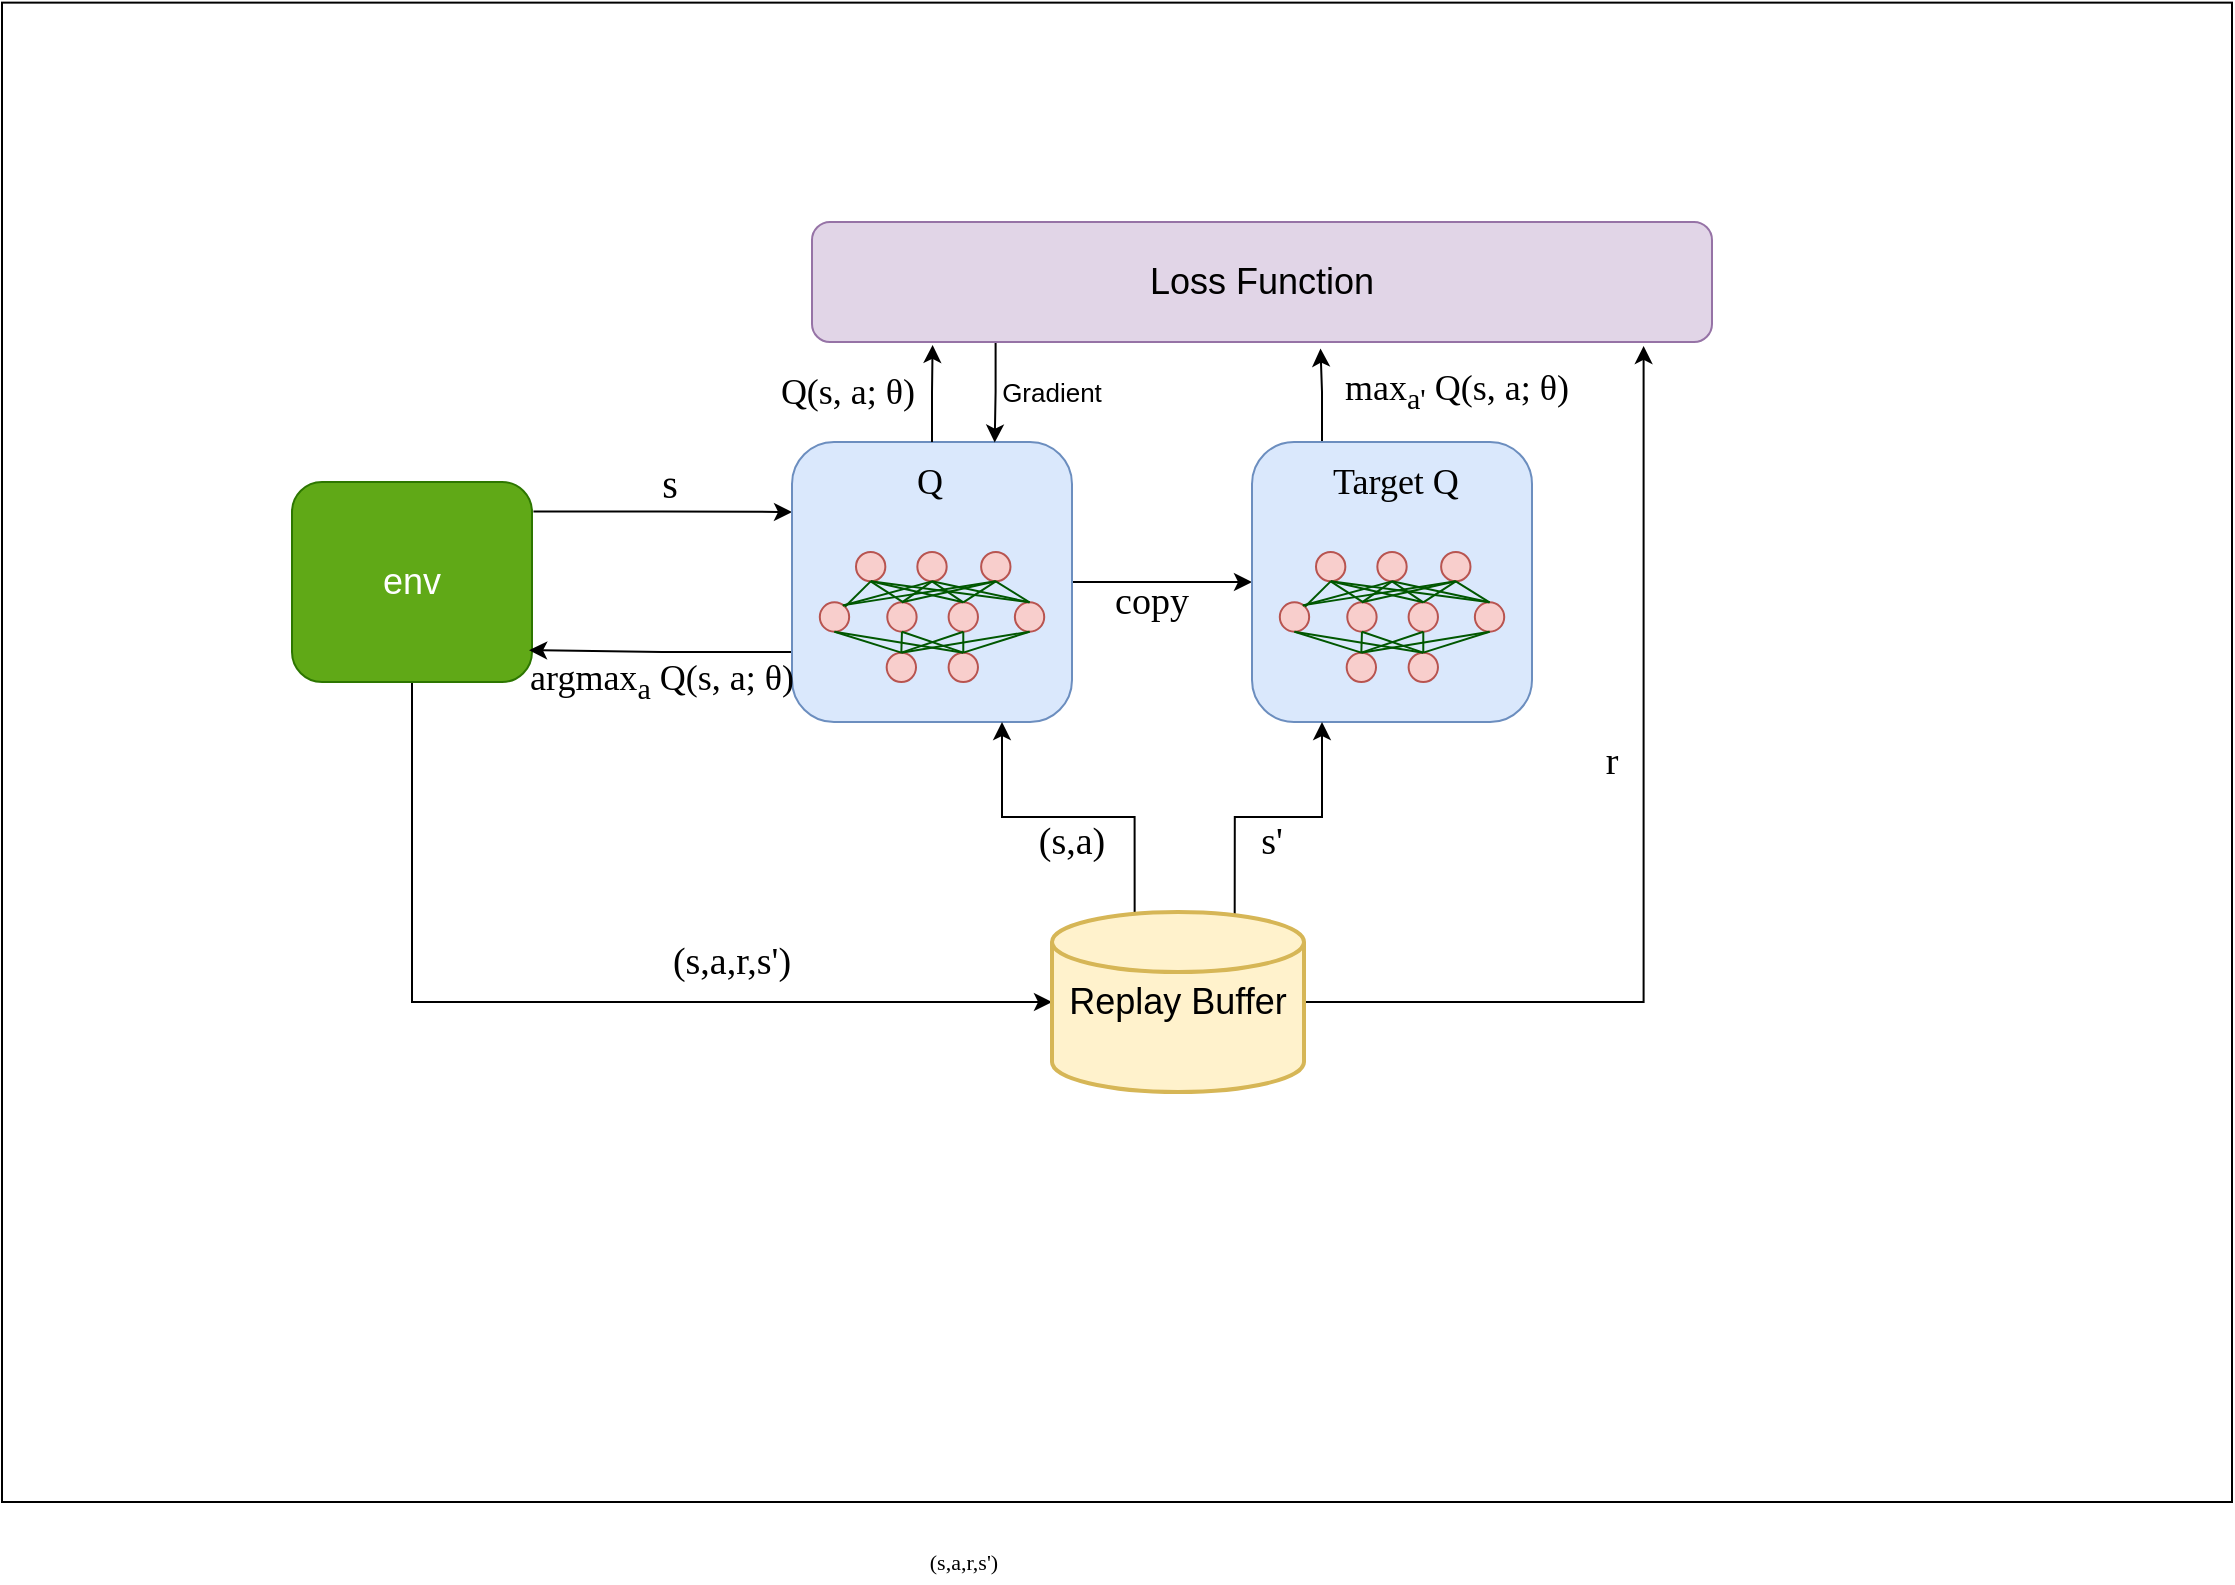 <mxfile version="21.6.6" type="github">
  <diagram name="第 1 页" id="k0ht7CsUPMUArAAHNs5Z">
    <mxGraphModel dx="2876" dy="1071" grid="1" gridSize="10" guides="1" tooltips="1" connect="1" arrows="1" fold="1" page="1" pageScale="1" pageWidth="827" pageHeight="1169" math="0" shadow="0">
      <root>
        <mxCell id="0" />
        <mxCell id="1" parent="0" />
        <mxCell id="zH1OFpGTS5VMXPJaPXMf-166" value="" style="rounded=0;whiteSpace=wrap;html=1;" vertex="1" parent="1">
          <mxGeometry x="-95" y="40.32" width="1115" height="749.68" as="geometry" />
        </mxCell>
        <mxCell id="zH1OFpGTS5VMXPJaPXMf-9" style="edgeStyle=orthogonalEdgeStyle;rounded=0;orthogonalLoop=1;jettySize=auto;html=1;exitX=1.006;exitY=0.147;exitDx=0;exitDy=0;entryX=0;entryY=0.25;entryDx=0;entryDy=0;exitPerimeter=0;" edge="1" parent="1" source="zH1OFpGTS5VMXPJaPXMf-1" target="zH1OFpGTS5VMXPJaPXMf-3">
          <mxGeometry relative="1" as="geometry" />
        </mxCell>
        <mxCell id="zH1OFpGTS5VMXPJaPXMf-24" style="edgeStyle=orthogonalEdgeStyle;rounded=0;orthogonalLoop=1;jettySize=auto;html=1;exitX=0.5;exitY=1;exitDx=0;exitDy=0;entryX=0;entryY=0.5;entryDx=0;entryDy=0;entryPerimeter=0;" edge="1" parent="1" source="zH1OFpGTS5VMXPJaPXMf-1" target="zH1OFpGTS5VMXPJaPXMf-15">
          <mxGeometry relative="1" as="geometry" />
        </mxCell>
        <mxCell id="zH1OFpGTS5VMXPJaPXMf-1" value="&lt;font style=&quot;font-size: 18px;&quot;&gt;env&lt;/font&gt;" style="rounded=1;whiteSpace=wrap;html=1;fillColor=#60a917;fontColor=#ffffff;strokeColor=#2D7600;" vertex="1" parent="1">
          <mxGeometry x="50" y="280" width="120" height="100" as="geometry" />
        </mxCell>
        <mxCell id="zH1OFpGTS5VMXPJaPXMf-7" style="edgeStyle=orthogonalEdgeStyle;rounded=0;orthogonalLoop=1;jettySize=auto;html=1;exitX=1;exitY=0.5;exitDx=0;exitDy=0;entryX=0;entryY=0.5;entryDx=0;entryDy=0;" edge="1" parent="1" source="zH1OFpGTS5VMXPJaPXMf-3" target="zH1OFpGTS5VMXPJaPXMf-4">
          <mxGeometry relative="1" as="geometry" />
        </mxCell>
        <mxCell id="zH1OFpGTS5VMXPJaPXMf-10" style="edgeStyle=orthogonalEdgeStyle;rounded=0;orthogonalLoop=1;jettySize=auto;html=1;exitX=0;exitY=0.75;exitDx=0;exitDy=0;entryX=0.988;entryY=0.841;entryDx=0;entryDy=0;entryPerimeter=0;" edge="1" parent="1" source="zH1OFpGTS5VMXPJaPXMf-3" target="zH1OFpGTS5VMXPJaPXMf-1">
          <mxGeometry relative="1" as="geometry" />
        </mxCell>
        <mxCell id="zH1OFpGTS5VMXPJaPXMf-3" value="" style="rounded=1;whiteSpace=wrap;html=1;fillColor=#dae8fc;strokeColor=#6c8ebf;" vertex="1" parent="1">
          <mxGeometry x="300" y="260" width="140" height="140" as="geometry" />
        </mxCell>
        <mxCell id="zH1OFpGTS5VMXPJaPXMf-163" style="edgeStyle=orthogonalEdgeStyle;rounded=0;orthogonalLoop=1;jettySize=auto;html=1;exitX=0.25;exitY=0;exitDx=0;exitDy=0;entryX=0.565;entryY=1.055;entryDx=0;entryDy=0;entryPerimeter=0;" edge="1" parent="1" source="zH1OFpGTS5VMXPJaPXMf-4" target="zH1OFpGTS5VMXPJaPXMf-5">
          <mxGeometry relative="1" as="geometry" />
        </mxCell>
        <mxCell id="zH1OFpGTS5VMXPJaPXMf-4" value="" style="rounded=1;whiteSpace=wrap;html=1;fillColor=#dae8fc;strokeColor=#6c8ebf;" vertex="1" parent="1">
          <mxGeometry x="530" y="260" width="140" height="140" as="geometry" />
        </mxCell>
        <mxCell id="zH1OFpGTS5VMXPJaPXMf-160" style="edgeStyle=orthogonalEdgeStyle;rounded=0;orthogonalLoop=1;jettySize=auto;html=1;exitX=0.204;exitY=1.009;exitDx=0;exitDy=0;entryX=0.724;entryY=0.002;entryDx=0;entryDy=0;entryPerimeter=0;exitPerimeter=0;" edge="1" parent="1" source="zH1OFpGTS5VMXPJaPXMf-5" target="zH1OFpGTS5VMXPJaPXMf-3">
          <mxGeometry relative="1" as="geometry">
            <mxPoint x="410.59" y="210" as="sourcePoint" />
            <mxPoint x="411.43" y="261.96" as="targetPoint" />
          </mxGeometry>
        </mxCell>
        <mxCell id="zH1OFpGTS5VMXPJaPXMf-5" value="&lt;font style=&quot;font-size: 18px;&quot;&gt;Loss Function&lt;/font&gt;" style="rounded=1;whiteSpace=wrap;html=1;fillColor=#e1d5e7;strokeColor=#9673a6;" vertex="1" parent="1">
          <mxGeometry x="310" y="150" width="450" height="60" as="geometry" />
        </mxCell>
        <mxCell id="zH1OFpGTS5VMXPJaPXMf-11" value="&lt;font style=&quot;font-size: 18px;&quot; face=&quot;Times New Roman&quot;&gt;&lt;font style=&quot;font-size: 18px;&quot;&gt;argmax&lt;sub&gt;a&lt;/sub&gt;&amp;nbsp;&lt;/font&gt;Q(s, a; θ)&lt;/font&gt;" style="text;html=1;strokeColor=none;fillColor=none;align=center;verticalAlign=middle;whiteSpace=wrap;rounded=0;" vertex="1" parent="1">
          <mxGeometry x="160" y="365.32" width="150" height="30" as="geometry" />
        </mxCell>
        <mxCell id="zH1OFpGTS5VMXPJaPXMf-12" value="&lt;font style=&quot;font-size: 20px;&quot; face=&quot;Times New Roman&quot;&gt;s&lt;/font&gt;" style="text;html=1;strokeColor=none;fillColor=none;align=center;verticalAlign=middle;whiteSpace=wrap;rounded=0;" vertex="1" parent="1">
          <mxGeometry x="198.9" y="270" width="80" height="20" as="geometry" />
        </mxCell>
        <mxCell id="zH1OFpGTS5VMXPJaPXMf-14" value="&lt;font style=&quot;font-size: 19px;&quot; face=&quot;Times New Roman&quot;&gt;copy&lt;/font&gt;" style="text;html=1;strokeColor=none;fillColor=none;align=center;verticalAlign=middle;whiteSpace=wrap;rounded=0;" vertex="1" parent="1">
          <mxGeometry x="440" y="329.68" width="80" height="20" as="geometry" />
        </mxCell>
        <mxCell id="zH1OFpGTS5VMXPJaPXMf-16" style="edgeStyle=orthogonalEdgeStyle;rounded=0;orthogonalLoop=1;jettySize=auto;html=1;exitX=0.725;exitY=0.011;exitDx=0;exitDy=0;exitPerimeter=0;entryX=0.25;entryY=1;entryDx=0;entryDy=0;" edge="1" parent="1" source="zH1OFpGTS5VMXPJaPXMf-15" target="zH1OFpGTS5VMXPJaPXMf-4">
          <mxGeometry relative="1" as="geometry" />
        </mxCell>
        <mxCell id="zH1OFpGTS5VMXPJaPXMf-17" style="edgeStyle=orthogonalEdgeStyle;rounded=0;orthogonalLoop=1;jettySize=auto;html=1;entryX=0.75;entryY=1;entryDx=0;entryDy=0;exitX=0.328;exitY=0.004;exitDx=0;exitDy=0;exitPerimeter=0;" edge="1" parent="1" source="zH1OFpGTS5VMXPJaPXMf-15" target="zH1OFpGTS5VMXPJaPXMf-3">
          <mxGeometry relative="1" as="geometry" />
        </mxCell>
        <mxCell id="zH1OFpGTS5VMXPJaPXMf-26" style="edgeStyle=orthogonalEdgeStyle;rounded=0;orthogonalLoop=1;jettySize=auto;html=1;exitX=1;exitY=0.5;exitDx=0;exitDy=0;exitPerimeter=0;entryX=0.924;entryY=1.033;entryDx=0;entryDy=0;entryPerimeter=0;" edge="1" parent="1" source="zH1OFpGTS5VMXPJaPXMf-15" target="zH1OFpGTS5VMXPJaPXMf-5">
          <mxGeometry relative="1" as="geometry" />
        </mxCell>
        <mxCell id="zH1OFpGTS5VMXPJaPXMf-15" value="&lt;font style=&quot;font-size: 18px;&quot;&gt;Replay Buffer&lt;/font&gt;" style="strokeWidth=2;html=1;shape=mxgraph.flowchart.database;whiteSpace=wrap;fillColor=#fff2cc;strokeColor=#d6b656;" vertex="1" parent="1">
          <mxGeometry x="430" y="495" width="126" height="90" as="geometry" />
        </mxCell>
        <mxCell id="zH1OFpGTS5VMXPJaPXMf-18" value="&lt;font style=&quot;font-size: 19px;&quot; face=&quot;Times New Roman&quot;&gt;s&#39;&lt;/font&gt;" style="text;html=1;strokeColor=none;fillColor=none;align=center;verticalAlign=middle;whiteSpace=wrap;rounded=0;" vertex="1" parent="1">
          <mxGeometry x="500" y="450" width="80" height="20" as="geometry" />
        </mxCell>
        <mxCell id="zH1OFpGTS5VMXPJaPXMf-19" value="&lt;font style=&quot;font-size: 19px;&quot; face=&quot;Times New Roman&quot;&gt;(s,a)&lt;/font&gt;" style="text;html=1;strokeColor=none;fillColor=none;align=center;verticalAlign=middle;whiteSpace=wrap;rounded=0;" vertex="1" parent="1">
          <mxGeometry x="400" y="450" width="80" height="20" as="geometry" />
        </mxCell>
        <mxCell id="zH1OFpGTS5VMXPJaPXMf-25" value="&lt;font style=&quot;font-size: 19px;&quot; face=&quot;Times New Roman&quot;&gt;(s,a,r,s&#39;)&lt;/font&gt;" style="text;html=1;strokeColor=none;fillColor=none;align=center;verticalAlign=middle;whiteSpace=wrap;rounded=0;" vertex="1" parent="1">
          <mxGeometry x="230" y="510" width="80" height="20" as="geometry" />
        </mxCell>
        <mxCell id="zH1OFpGTS5VMXPJaPXMf-27" value="&lt;font style=&quot;font-size: 19px;&quot; face=&quot;Times New Roman&quot;&gt;r&lt;/font&gt;" style="text;html=1;strokeColor=none;fillColor=none;align=center;verticalAlign=middle;whiteSpace=wrap;rounded=0;" vertex="1" parent="1">
          <mxGeometry x="670" y="410" width="80" height="20" as="geometry" />
        </mxCell>
        <mxCell id="zH1OFpGTS5VMXPJaPXMf-99" value="" style="ellipse;whiteSpace=wrap;html=1;aspect=fixed;fillColor=#f8cecc;strokeColor=#b85450;fixDash=1;container=0;" vertex="1" parent="1">
          <mxGeometry x="331.995" y="315" width="14.677" height="14.677" as="geometry" />
        </mxCell>
        <mxCell id="zH1OFpGTS5VMXPJaPXMf-100" value="" style="ellipse;whiteSpace=wrap;html=1;aspect=fixed;fillColor=#f8cecc;strokeColor=#b85450;fixDash=1;container=0;" vertex="1" parent="1">
          <mxGeometry x="362.665" y="315" width="14.677" height="14.677" as="geometry" />
        </mxCell>
        <mxCell id="zH1OFpGTS5VMXPJaPXMf-101" value="" style="ellipse;whiteSpace=wrap;html=1;aspect=fixed;fillColor=#f8cecc;strokeColor=#b85450;fixDash=1;container=0;" vertex="1" parent="1">
          <mxGeometry x="394.562" y="315" width="14.677" height="14.677" as="geometry" />
        </mxCell>
        <mxCell id="zH1OFpGTS5VMXPJaPXMf-102" value="" style="ellipse;whiteSpace=wrap;html=1;aspect=fixed;fillColor=#f8cecc;strokeColor=#b85450;fixDash=1;container=0;" vertex="1" parent="1">
          <mxGeometry x="313.9" y="340.161" width="14.677" height="14.677" as="geometry" />
        </mxCell>
        <mxCell id="zH1OFpGTS5VMXPJaPXMf-103" value="" style="ellipse;whiteSpace=wrap;html=1;aspect=fixed;fillColor=#f8cecc;strokeColor=#b85450;fixDash=1;container=0;" vertex="1" parent="1">
          <mxGeometry x="347.637" y="340.161" width="14.677" height="14.677" as="geometry" />
        </mxCell>
        <mxCell id="zH1OFpGTS5VMXPJaPXMf-104" value="" style="ellipse;whiteSpace=wrap;html=1;aspect=fixed;fillColor=#f8cecc;strokeColor=#b85450;fixDash=1;container=0;" vertex="1" parent="1">
          <mxGeometry x="378.307" y="340.161" width="14.677" height="14.677" as="geometry" />
        </mxCell>
        <mxCell id="zH1OFpGTS5VMXPJaPXMf-105" value="" style="ellipse;whiteSpace=wrap;html=1;aspect=fixed;fillColor=#f8cecc;strokeColor=#b85450;fixDash=1;container=0;" vertex="1" parent="1">
          <mxGeometry x="411.431" y="340.161" width="14.677" height="14.677" as="geometry" />
        </mxCell>
        <mxCell id="zH1OFpGTS5VMXPJaPXMf-106" value="" style="ellipse;whiteSpace=wrap;html=1;aspect=fixed;fillColor=#f8cecc;strokeColor=#b85450;fixDash=1;container=0;" vertex="1" parent="1">
          <mxGeometry x="347.33" y="365.323" width="14.677" height="14.677" as="geometry" />
        </mxCell>
        <mxCell id="zH1OFpGTS5VMXPJaPXMf-107" value="" style="ellipse;whiteSpace=wrap;html=1;aspect=fixed;fillColor=#f8cecc;strokeColor=#b85450;fixDash=1;container=0;" vertex="1" parent="1">
          <mxGeometry x="378.307" y="365.323" width="14.677" height="14.677" as="geometry" />
        </mxCell>
        <mxCell id="zH1OFpGTS5VMXPJaPXMf-108" style="rounded=1;orthogonalLoop=1;jettySize=auto;html=1;exitX=0.5;exitY=1;exitDx=0;exitDy=0;strokeColor=#005700;endArrow=none;endFill=0;fillColor=#008a00;fixDash=1;entryX=0.5;entryY=0;entryDx=0;entryDy=0;" edge="1" parent="1" source="zH1OFpGTS5VMXPJaPXMf-100" target="zH1OFpGTS5VMXPJaPXMf-103">
          <mxGeometry relative="1" as="geometry">
            <mxPoint x="371.56" y="328.419" as="sourcePoint" />
            <mxPoint x="359.598" y="340.161" as="targetPoint" />
          </mxGeometry>
        </mxCell>
        <mxCell id="zH1OFpGTS5VMXPJaPXMf-109" style="rounded=1;orthogonalLoop=1;jettySize=auto;html=1;exitX=0.5;exitY=1;exitDx=0;exitDy=0;strokeColor=#005700;endArrow=none;endFill=0;fillColor=#008a00;fixDash=1;entryX=0.5;entryY=0;entryDx=0;entryDy=0;" edge="1" parent="1" source="zH1OFpGTS5VMXPJaPXMf-101" target="zH1OFpGTS5VMXPJaPXMf-104">
          <mxGeometry relative="1" as="geometry">
            <mxPoint x="402.537" y="328.419" as="sourcePoint" />
            <mxPoint x="390.575" y="340.161" as="targetPoint" />
          </mxGeometry>
        </mxCell>
        <mxCell id="zH1OFpGTS5VMXPJaPXMf-110" style="rounded=1;orthogonalLoop=1;jettySize=auto;html=1;exitX=0.5;exitY=1;exitDx=0;exitDy=0;strokeColor=#005700;endArrow=none;endFill=0;fillColor=#008a00;entryX=0.548;entryY=0.002;entryDx=0;entryDy=0;entryPerimeter=0;fixDash=1;" edge="1" parent="1" source="zH1OFpGTS5VMXPJaPXMf-99" target="zH1OFpGTS5VMXPJaPXMf-103">
          <mxGeometry relative="1" as="geometry">
            <mxPoint x="345.797" y="331.774" as="sourcePoint" />
            <mxPoint x="333.836" y="343.516" as="targetPoint" />
          </mxGeometry>
        </mxCell>
        <mxCell id="zH1OFpGTS5VMXPJaPXMf-111" style="rounded=1;orthogonalLoop=1;jettySize=auto;html=1;strokeColor=#005700;endArrow=none;endFill=0;fillColor=#008a00;entryX=0.5;entryY=0;entryDx=0;entryDy=0;fixDash=1;exitX=0.5;exitY=1;exitDx=0;exitDy=0;" edge="1" parent="1" source="zH1OFpGTS5VMXPJaPXMf-100" target="zH1OFpGTS5VMXPJaPXMf-104">
          <mxGeometry relative="1" as="geometry">
            <mxPoint x="372.9" y="330" as="sourcePoint" />
            <mxPoint x="390.269" y="340.161" as="targetPoint" />
          </mxGeometry>
        </mxCell>
        <mxCell id="zH1OFpGTS5VMXPJaPXMf-112" style="rounded=1;orthogonalLoop=1;jettySize=auto;html=1;strokeColor=#005700;endArrow=none;endFill=0;fillColor=#008a00;entryX=0.5;entryY=0;entryDx=0;entryDy=0;fixDash=1;exitX=0.5;exitY=1;exitDx=0;exitDy=0;" edge="1" parent="1" source="zH1OFpGTS5VMXPJaPXMf-101" target="zH1OFpGTS5VMXPJaPXMf-105">
          <mxGeometry relative="1" as="geometry">
            <mxPoint x="405.604" y="329.677" as="sourcePoint" />
            <mxPoint x="420.939" y="340.161" as="targetPoint" />
          </mxGeometry>
        </mxCell>
        <mxCell id="zH1OFpGTS5VMXPJaPXMf-113" style="rounded=1;orthogonalLoop=1;jettySize=auto;html=1;exitX=0.5;exitY=1;exitDx=0;exitDy=0;strokeColor=#005700;endArrow=none;endFill=0;fillColor=#008a00;entryX=0.5;entryY=0;entryDx=0;entryDy=0;fixDash=1;" edge="1" parent="1" source="zH1OFpGTS5VMXPJaPXMf-99" target="zH1OFpGTS5VMXPJaPXMf-104">
          <mxGeometry relative="1" as="geometry">
            <mxPoint x="343.037" y="329.677" as="sourcePoint" />
            <mxPoint x="359.598" y="340.161" as="targetPoint" />
          </mxGeometry>
        </mxCell>
        <mxCell id="zH1OFpGTS5VMXPJaPXMf-114" style="rounded=1;orthogonalLoop=1;jettySize=auto;html=1;strokeColor=#005700;endArrow=none;endFill=0;fillColor=#008a00;entryX=0.5;entryY=0;entryDx=0;entryDy=0;exitX=0.5;exitY=1;exitDx=0;exitDy=0;fixDash=1;" edge="1" parent="1" source="zH1OFpGTS5VMXPJaPXMf-99" target="zH1OFpGTS5VMXPJaPXMf-105">
          <mxGeometry relative="1" as="geometry">
            <mxPoint x="344.263" y="329.677" as="sourcePoint" />
            <mxPoint x="365.426" y="344.355" as="targetPoint" />
          </mxGeometry>
        </mxCell>
        <mxCell id="zH1OFpGTS5VMXPJaPXMf-115" style="rounded=1;orthogonalLoop=1;jettySize=auto;html=1;strokeColor=#005700;endArrow=none;endFill=0;fillColor=#008a00;entryX=0.788;entryY=0.107;entryDx=0;entryDy=0;entryPerimeter=0;exitX=0.5;exitY=1;exitDx=0;exitDy=0;fixDash=1;" edge="1" parent="1" source="zH1OFpGTS5VMXPJaPXMf-100" target="zH1OFpGTS5VMXPJaPXMf-102">
          <mxGeometry relative="1" as="geometry">
            <mxPoint x="374.934" y="329.677" as="sourcePoint" />
            <mxPoint x="362.665" y="342.258" as="targetPoint" />
          </mxGeometry>
        </mxCell>
        <mxCell id="zH1OFpGTS5VMXPJaPXMf-116" style="rounded=1;orthogonalLoop=1;jettySize=auto;html=1;exitX=0.5;exitY=1;exitDx=0;exitDy=0;strokeColor=#005700;endArrow=none;endFill=0;fillColor=#008a00;fixDash=1;" edge="1" parent="1" source="zH1OFpGTS5VMXPJaPXMf-99" target="zH1OFpGTS5VMXPJaPXMf-102">
          <mxGeometry relative="1" as="geometry" />
        </mxCell>
        <mxCell id="zH1OFpGTS5VMXPJaPXMf-117" style="rounded=1;orthogonalLoop=1;jettySize=auto;html=1;exitX=0.5;exitY=1;exitDx=0;exitDy=0;strokeColor=#005700;endArrow=none;endFill=0;fillColor=#008a00;entryX=0.78;entryY=0.104;entryDx=0;entryDy=0;entryPerimeter=0;fixDash=1;" edge="1" parent="1" source="zH1OFpGTS5VMXPJaPXMf-101" target="zH1OFpGTS5VMXPJaPXMf-102">
          <mxGeometry relative="1" as="geometry">
            <mxPoint x="379.534" y="333.871" as="sourcePoint" />
            <mxPoint x="365.732" y="344.355" as="targetPoint" />
          </mxGeometry>
        </mxCell>
        <mxCell id="zH1OFpGTS5VMXPJaPXMf-118" style="rounded=1;orthogonalLoop=1;jettySize=auto;html=1;strokeColor=#005700;endArrow=none;endFill=0;fillColor=#008a00;fixDash=1;entryX=0.5;entryY=0;entryDx=0;entryDy=0;exitX=0.5;exitY=1;exitDx=0;exitDy=0;" edge="1" parent="1" source="zH1OFpGTS5VMXPJaPXMf-101" target="zH1OFpGTS5VMXPJaPXMf-103">
          <mxGeometry relative="1" as="geometry">
            <mxPoint x="405.604" y="329.677" as="sourcePoint" />
            <mxPoint x="359.598" y="340.161" as="targetPoint" />
          </mxGeometry>
        </mxCell>
        <mxCell id="zH1OFpGTS5VMXPJaPXMf-119" style="rounded=1;orthogonalLoop=1;jettySize=auto;html=1;strokeColor=#005700;endArrow=none;endFill=0;fillColor=#008a00;entryX=0.5;entryY=0;entryDx=0;entryDy=0;exitX=0.5;exitY=1;exitDx=0;exitDy=0;fixDash=1;" edge="1" parent="1" source="zH1OFpGTS5VMXPJaPXMf-100" target="zH1OFpGTS5VMXPJaPXMf-105">
          <mxGeometry relative="1" as="geometry">
            <mxPoint x="371.866" y="329.677" as="sourcePoint" />
            <mxPoint x="402.537" y="342.258" as="targetPoint" />
          </mxGeometry>
        </mxCell>
        <mxCell id="zH1OFpGTS5VMXPJaPXMf-120" style="rounded=1;orthogonalLoop=1;jettySize=auto;html=1;strokeColor=#005700;endArrow=none;endFill=0;fillColor=#008a00;entryX=0.5;entryY=0;entryDx=0;entryDy=0;fixDash=1;exitX=0.5;exitY=1;exitDx=0;exitDy=0;" edge="1" parent="1" source="zH1OFpGTS5VMXPJaPXMf-102" target="zH1OFpGTS5VMXPJaPXMf-106">
          <mxGeometry relative="1" as="geometry">
            <mxPoint x="325.861" y="354.839" as="sourcePoint" />
            <mxPoint x="341.196" y="365.323" as="targetPoint" />
          </mxGeometry>
        </mxCell>
        <mxCell id="zH1OFpGTS5VMXPJaPXMf-121" style="rounded=1;orthogonalLoop=1;jettySize=auto;html=1;strokeColor=#005700;endArrow=none;endFill=0;fillColor=#008a00;entryX=0.5;entryY=0;entryDx=0;entryDy=0;exitX=0.5;exitY=1;exitDx=0;exitDy=0;fixDash=1;" edge="1" parent="1" source="zH1OFpGTS5VMXPJaPXMf-103" target="zH1OFpGTS5VMXPJaPXMf-106">
          <mxGeometry relative="1" as="geometry">
            <mxPoint x="328.928" y="356.935" as="sourcePoint" />
            <mxPoint x="361.132" y="367.419" as="targetPoint" />
          </mxGeometry>
        </mxCell>
        <mxCell id="zH1OFpGTS5VMXPJaPXMf-122" style="rounded=1;orthogonalLoop=1;jettySize=auto;html=1;strokeColor=#005700;endArrow=none;endFill=0;fillColor=#008a00;entryX=0.5;entryY=0;entryDx=0;entryDy=0;exitX=0.5;exitY=1;exitDx=0;exitDy=0;fixDash=1;" edge="1" parent="1" source="zH1OFpGTS5VMXPJaPXMf-104" target="zH1OFpGTS5VMXPJaPXMf-106">
          <mxGeometry relative="1" as="geometry">
            <mxPoint x="361.439" y="356.935" as="sourcePoint" />
            <mxPoint x="361.132" y="367.419" as="targetPoint" />
          </mxGeometry>
        </mxCell>
        <mxCell id="zH1OFpGTS5VMXPJaPXMf-123" style="rounded=1;orthogonalLoop=1;jettySize=auto;html=1;strokeColor=#005700;endArrow=none;endFill=0;fillColor=#008a00;entryX=0.5;entryY=0;entryDx=0;entryDy=0;exitX=0.5;exitY=1;exitDx=0;exitDy=0;fixDash=1;" edge="1" parent="1" source="zH1OFpGTS5VMXPJaPXMf-105" target="zH1OFpGTS5VMXPJaPXMf-106">
          <mxGeometry relative="1" as="geometry">
            <mxPoint x="364.506" y="359.032" as="sourcePoint" />
            <mxPoint x="364.199" y="369.516" as="targetPoint" />
          </mxGeometry>
        </mxCell>
        <mxCell id="zH1OFpGTS5VMXPJaPXMf-124" style="rounded=1;orthogonalLoop=1;jettySize=auto;html=1;strokeColor=#005700;endArrow=none;endFill=0;fillColor=#008a00;entryX=0.5;entryY=0;entryDx=0;entryDy=0;fixDash=1;exitX=0.5;exitY=1;exitDx=0;exitDy=0;" edge="1" parent="1" source="zH1OFpGTS5VMXPJaPXMf-102" target="zH1OFpGTS5VMXPJaPXMf-107">
          <mxGeometry relative="1" as="geometry">
            <mxPoint x="325.861" y="354.839" as="sourcePoint" />
            <mxPoint x="367.266" y="371.613" as="targetPoint" />
          </mxGeometry>
        </mxCell>
        <mxCell id="zH1OFpGTS5VMXPJaPXMf-125" style="rounded=1;orthogonalLoop=1;jettySize=auto;html=1;strokeColor=#005700;endArrow=none;endFill=0;fillColor=#008a00;entryX=0.5;entryY=0;entryDx=0;entryDy=0;exitX=0.5;exitY=1;exitDx=0;exitDy=0;fixDash=1;" edge="1" parent="1" source="zH1OFpGTS5VMXPJaPXMf-103" target="zH1OFpGTS5VMXPJaPXMf-107">
          <mxGeometry relative="1" as="geometry">
            <mxPoint x="370.64" y="363.226" as="sourcePoint" />
            <mxPoint x="370.333" y="373.71" as="targetPoint" />
          </mxGeometry>
        </mxCell>
        <mxCell id="zH1OFpGTS5VMXPJaPXMf-126" style="rounded=1;orthogonalLoop=1;jettySize=auto;html=1;strokeColor=#005700;endArrow=none;endFill=0;fillColor=#008a00;entryX=0.5;entryY=0;entryDx=0;entryDy=0;exitX=0.5;exitY=1;exitDx=0;exitDy=0;fixDash=1;" edge="1" parent="1" source="zH1OFpGTS5VMXPJaPXMf-104" target="zH1OFpGTS5VMXPJaPXMf-107">
          <mxGeometry relative="1" as="geometry">
            <mxPoint x="373.707" y="365.323" as="sourcePoint" />
            <mxPoint x="373.4" y="375.806" as="targetPoint" />
          </mxGeometry>
        </mxCell>
        <mxCell id="zH1OFpGTS5VMXPJaPXMf-127" style="rounded=1;orthogonalLoop=1;jettySize=auto;html=1;strokeColor=#005700;endArrow=none;endFill=0;fillColor=#008a00;entryX=0.5;entryY=0;entryDx=0;entryDy=0;fixDash=1;exitX=0.5;exitY=1;exitDx=0;exitDy=0;" edge="1" parent="1" source="zH1OFpGTS5VMXPJaPXMf-105" target="zH1OFpGTS5VMXPJaPXMf-107">
          <mxGeometry relative="1" as="geometry">
            <mxPoint x="422.9" y="355" as="sourcePoint" />
            <mxPoint x="376.467" y="377.903" as="targetPoint" />
          </mxGeometry>
        </mxCell>
        <mxCell id="zH1OFpGTS5VMXPJaPXMf-128" value="" style="ellipse;whiteSpace=wrap;html=1;aspect=fixed;fillColor=#f8cecc;strokeColor=#b85450;fixDash=1;container=0;" vertex="1" parent="1">
          <mxGeometry x="561.995" y="315" width="14.677" height="14.677" as="geometry" />
        </mxCell>
        <mxCell id="zH1OFpGTS5VMXPJaPXMf-129" value="" style="ellipse;whiteSpace=wrap;html=1;aspect=fixed;fillColor=#f8cecc;strokeColor=#b85450;fixDash=1;container=0;" vertex="1" parent="1">
          <mxGeometry x="592.665" y="315" width="14.677" height="14.677" as="geometry" />
        </mxCell>
        <mxCell id="zH1OFpGTS5VMXPJaPXMf-130" value="" style="ellipse;whiteSpace=wrap;html=1;aspect=fixed;fillColor=#f8cecc;strokeColor=#b85450;fixDash=1;container=0;" vertex="1" parent="1">
          <mxGeometry x="624.562" y="315" width="14.677" height="14.677" as="geometry" />
        </mxCell>
        <mxCell id="zH1OFpGTS5VMXPJaPXMf-131" value="" style="ellipse;whiteSpace=wrap;html=1;aspect=fixed;fillColor=#f8cecc;strokeColor=#b85450;fixDash=1;container=0;" vertex="1" parent="1">
          <mxGeometry x="543.9" y="340.161" width="14.677" height="14.677" as="geometry" />
        </mxCell>
        <mxCell id="zH1OFpGTS5VMXPJaPXMf-132" value="" style="ellipse;whiteSpace=wrap;html=1;aspect=fixed;fillColor=#f8cecc;strokeColor=#b85450;fixDash=1;container=0;" vertex="1" parent="1">
          <mxGeometry x="577.637" y="340.161" width="14.677" height="14.677" as="geometry" />
        </mxCell>
        <mxCell id="zH1OFpGTS5VMXPJaPXMf-133" value="" style="ellipse;whiteSpace=wrap;html=1;aspect=fixed;fillColor=#f8cecc;strokeColor=#b85450;fixDash=1;container=0;" vertex="1" parent="1">
          <mxGeometry x="608.307" y="340.161" width="14.677" height="14.677" as="geometry" />
        </mxCell>
        <mxCell id="zH1OFpGTS5VMXPJaPXMf-134" value="" style="ellipse;whiteSpace=wrap;html=1;aspect=fixed;fillColor=#f8cecc;strokeColor=#b85450;fixDash=1;container=0;" vertex="1" parent="1">
          <mxGeometry x="641.431" y="340.161" width="14.677" height="14.677" as="geometry" />
        </mxCell>
        <mxCell id="zH1OFpGTS5VMXPJaPXMf-135" value="" style="ellipse;whiteSpace=wrap;html=1;aspect=fixed;fillColor=#f8cecc;strokeColor=#b85450;fixDash=1;container=0;" vertex="1" parent="1">
          <mxGeometry x="577.33" y="365.323" width="14.677" height="14.677" as="geometry" />
        </mxCell>
        <mxCell id="zH1OFpGTS5VMXPJaPXMf-136" value="" style="ellipse;whiteSpace=wrap;html=1;aspect=fixed;fillColor=#f8cecc;strokeColor=#b85450;fixDash=1;container=0;" vertex="1" parent="1">
          <mxGeometry x="608.307" y="365.323" width="14.677" height="14.677" as="geometry" />
        </mxCell>
        <mxCell id="zH1OFpGTS5VMXPJaPXMf-137" style="rounded=1;orthogonalLoop=1;jettySize=auto;html=1;exitX=0.5;exitY=1;exitDx=0;exitDy=0;strokeColor=#005700;endArrow=none;endFill=0;fillColor=#008a00;fixDash=1;entryX=0.5;entryY=0;entryDx=0;entryDy=0;" edge="1" parent="1" source="zH1OFpGTS5VMXPJaPXMf-129" target="zH1OFpGTS5VMXPJaPXMf-132">
          <mxGeometry relative="1" as="geometry">
            <mxPoint x="601.56" y="328.419" as="sourcePoint" />
            <mxPoint x="589.598" y="340.161" as="targetPoint" />
          </mxGeometry>
        </mxCell>
        <mxCell id="zH1OFpGTS5VMXPJaPXMf-138" style="rounded=1;orthogonalLoop=1;jettySize=auto;html=1;exitX=0.5;exitY=1;exitDx=0;exitDy=0;strokeColor=#005700;endArrow=none;endFill=0;fillColor=#008a00;fixDash=1;entryX=0.5;entryY=0;entryDx=0;entryDy=0;" edge="1" parent="1" source="zH1OFpGTS5VMXPJaPXMf-130" target="zH1OFpGTS5VMXPJaPXMf-133">
          <mxGeometry relative="1" as="geometry">
            <mxPoint x="632.537" y="328.419" as="sourcePoint" />
            <mxPoint x="620.575" y="340.161" as="targetPoint" />
          </mxGeometry>
        </mxCell>
        <mxCell id="zH1OFpGTS5VMXPJaPXMf-139" style="rounded=1;orthogonalLoop=1;jettySize=auto;html=1;exitX=0.5;exitY=1;exitDx=0;exitDy=0;strokeColor=#005700;endArrow=none;endFill=0;fillColor=#008a00;entryX=0.548;entryY=0.002;entryDx=0;entryDy=0;entryPerimeter=0;fixDash=1;" edge="1" parent="1" source="zH1OFpGTS5VMXPJaPXMf-128" target="zH1OFpGTS5VMXPJaPXMf-132">
          <mxGeometry relative="1" as="geometry">
            <mxPoint x="575.797" y="331.774" as="sourcePoint" />
            <mxPoint x="563.836" y="343.516" as="targetPoint" />
          </mxGeometry>
        </mxCell>
        <mxCell id="zH1OFpGTS5VMXPJaPXMf-140" style="rounded=1;orthogonalLoop=1;jettySize=auto;html=1;strokeColor=#005700;endArrow=none;endFill=0;fillColor=#008a00;entryX=0.5;entryY=0;entryDx=0;entryDy=0;fixDash=1;exitX=0.5;exitY=1;exitDx=0;exitDy=0;" edge="1" parent="1" source="zH1OFpGTS5VMXPJaPXMf-129" target="zH1OFpGTS5VMXPJaPXMf-133">
          <mxGeometry relative="1" as="geometry">
            <mxPoint x="602.9" y="330" as="sourcePoint" />
            <mxPoint x="620.269" y="340.161" as="targetPoint" />
          </mxGeometry>
        </mxCell>
        <mxCell id="zH1OFpGTS5VMXPJaPXMf-141" style="rounded=1;orthogonalLoop=1;jettySize=auto;html=1;strokeColor=#005700;endArrow=none;endFill=0;fillColor=#008a00;entryX=0.5;entryY=0;entryDx=0;entryDy=0;fixDash=1;exitX=0.5;exitY=1;exitDx=0;exitDy=0;" edge="1" parent="1" source="zH1OFpGTS5VMXPJaPXMf-130" target="zH1OFpGTS5VMXPJaPXMf-134">
          <mxGeometry relative="1" as="geometry">
            <mxPoint x="635.604" y="329.677" as="sourcePoint" />
            <mxPoint x="650.939" y="340.161" as="targetPoint" />
          </mxGeometry>
        </mxCell>
        <mxCell id="zH1OFpGTS5VMXPJaPXMf-142" style="rounded=1;orthogonalLoop=1;jettySize=auto;html=1;exitX=0.5;exitY=1;exitDx=0;exitDy=0;strokeColor=#005700;endArrow=none;endFill=0;fillColor=#008a00;entryX=0.5;entryY=0;entryDx=0;entryDy=0;fixDash=1;" edge="1" parent="1" source="zH1OFpGTS5VMXPJaPXMf-128" target="zH1OFpGTS5VMXPJaPXMf-133">
          <mxGeometry relative="1" as="geometry">
            <mxPoint x="573.037" y="329.677" as="sourcePoint" />
            <mxPoint x="589.598" y="340.161" as="targetPoint" />
          </mxGeometry>
        </mxCell>
        <mxCell id="zH1OFpGTS5VMXPJaPXMf-143" style="rounded=1;orthogonalLoop=1;jettySize=auto;html=1;strokeColor=#005700;endArrow=none;endFill=0;fillColor=#008a00;entryX=0.5;entryY=0;entryDx=0;entryDy=0;exitX=0.5;exitY=1;exitDx=0;exitDy=0;fixDash=1;" edge="1" parent="1" source="zH1OFpGTS5VMXPJaPXMf-128" target="zH1OFpGTS5VMXPJaPXMf-134">
          <mxGeometry relative="1" as="geometry">
            <mxPoint x="574.263" y="329.677" as="sourcePoint" />
            <mxPoint x="595.426" y="344.355" as="targetPoint" />
          </mxGeometry>
        </mxCell>
        <mxCell id="zH1OFpGTS5VMXPJaPXMf-144" style="rounded=1;orthogonalLoop=1;jettySize=auto;html=1;strokeColor=#005700;endArrow=none;endFill=0;fillColor=#008a00;entryX=0.788;entryY=0.107;entryDx=0;entryDy=0;entryPerimeter=0;exitX=0.5;exitY=1;exitDx=0;exitDy=0;fixDash=1;" edge="1" parent="1" source="zH1OFpGTS5VMXPJaPXMf-129" target="zH1OFpGTS5VMXPJaPXMf-131">
          <mxGeometry relative="1" as="geometry">
            <mxPoint x="604.934" y="329.677" as="sourcePoint" />
            <mxPoint x="592.665" y="342.258" as="targetPoint" />
          </mxGeometry>
        </mxCell>
        <mxCell id="zH1OFpGTS5VMXPJaPXMf-145" style="rounded=1;orthogonalLoop=1;jettySize=auto;html=1;exitX=0.5;exitY=1;exitDx=0;exitDy=0;strokeColor=#005700;endArrow=none;endFill=0;fillColor=#008a00;fixDash=1;" edge="1" parent="1" source="zH1OFpGTS5VMXPJaPXMf-128" target="zH1OFpGTS5VMXPJaPXMf-131">
          <mxGeometry relative="1" as="geometry" />
        </mxCell>
        <mxCell id="zH1OFpGTS5VMXPJaPXMf-146" style="rounded=1;orthogonalLoop=1;jettySize=auto;html=1;exitX=0.5;exitY=1;exitDx=0;exitDy=0;strokeColor=#005700;endArrow=none;endFill=0;fillColor=#008a00;entryX=0.78;entryY=0.104;entryDx=0;entryDy=0;entryPerimeter=0;fixDash=1;" edge="1" parent="1" source="zH1OFpGTS5VMXPJaPXMf-130" target="zH1OFpGTS5VMXPJaPXMf-131">
          <mxGeometry relative="1" as="geometry">
            <mxPoint x="609.534" y="333.871" as="sourcePoint" />
            <mxPoint x="595.732" y="344.355" as="targetPoint" />
          </mxGeometry>
        </mxCell>
        <mxCell id="zH1OFpGTS5VMXPJaPXMf-147" style="rounded=1;orthogonalLoop=1;jettySize=auto;html=1;strokeColor=#005700;endArrow=none;endFill=0;fillColor=#008a00;fixDash=1;entryX=0.5;entryY=0;entryDx=0;entryDy=0;exitX=0.5;exitY=1;exitDx=0;exitDy=0;" edge="1" parent="1" source="zH1OFpGTS5VMXPJaPXMf-130" target="zH1OFpGTS5VMXPJaPXMf-132">
          <mxGeometry relative="1" as="geometry">
            <mxPoint x="635.604" y="329.677" as="sourcePoint" />
            <mxPoint x="589.598" y="340.161" as="targetPoint" />
          </mxGeometry>
        </mxCell>
        <mxCell id="zH1OFpGTS5VMXPJaPXMf-148" style="rounded=1;orthogonalLoop=1;jettySize=auto;html=1;strokeColor=#005700;endArrow=none;endFill=0;fillColor=#008a00;entryX=0.5;entryY=0;entryDx=0;entryDy=0;exitX=0.5;exitY=1;exitDx=0;exitDy=0;fixDash=1;" edge="1" parent="1" source="zH1OFpGTS5VMXPJaPXMf-129" target="zH1OFpGTS5VMXPJaPXMf-134">
          <mxGeometry relative="1" as="geometry">
            <mxPoint x="601.866" y="329.677" as="sourcePoint" />
            <mxPoint x="632.537" y="342.258" as="targetPoint" />
          </mxGeometry>
        </mxCell>
        <mxCell id="zH1OFpGTS5VMXPJaPXMf-149" style="rounded=1;orthogonalLoop=1;jettySize=auto;html=1;strokeColor=#005700;endArrow=none;endFill=0;fillColor=#008a00;entryX=0.5;entryY=0;entryDx=0;entryDy=0;fixDash=1;exitX=0.5;exitY=1;exitDx=0;exitDy=0;" edge="1" parent="1" source="zH1OFpGTS5VMXPJaPXMf-131" target="zH1OFpGTS5VMXPJaPXMf-135">
          <mxGeometry relative="1" as="geometry">
            <mxPoint x="555.861" y="354.839" as="sourcePoint" />
            <mxPoint x="571.196" y="365.323" as="targetPoint" />
          </mxGeometry>
        </mxCell>
        <mxCell id="zH1OFpGTS5VMXPJaPXMf-150" style="rounded=1;orthogonalLoop=1;jettySize=auto;html=1;strokeColor=#005700;endArrow=none;endFill=0;fillColor=#008a00;entryX=0.5;entryY=0;entryDx=0;entryDy=0;exitX=0.5;exitY=1;exitDx=0;exitDy=0;fixDash=1;" edge="1" parent="1" source="zH1OFpGTS5VMXPJaPXMf-132" target="zH1OFpGTS5VMXPJaPXMf-135">
          <mxGeometry relative="1" as="geometry">
            <mxPoint x="558.928" y="356.935" as="sourcePoint" />
            <mxPoint x="591.132" y="367.419" as="targetPoint" />
          </mxGeometry>
        </mxCell>
        <mxCell id="zH1OFpGTS5VMXPJaPXMf-151" style="rounded=1;orthogonalLoop=1;jettySize=auto;html=1;strokeColor=#005700;endArrow=none;endFill=0;fillColor=#008a00;entryX=0.5;entryY=0;entryDx=0;entryDy=0;exitX=0.5;exitY=1;exitDx=0;exitDy=0;fixDash=1;" edge="1" parent="1" source="zH1OFpGTS5VMXPJaPXMf-133" target="zH1OFpGTS5VMXPJaPXMf-135">
          <mxGeometry relative="1" as="geometry">
            <mxPoint x="591.439" y="356.935" as="sourcePoint" />
            <mxPoint x="591.132" y="367.419" as="targetPoint" />
          </mxGeometry>
        </mxCell>
        <mxCell id="zH1OFpGTS5VMXPJaPXMf-152" style="rounded=1;orthogonalLoop=1;jettySize=auto;html=1;strokeColor=#005700;endArrow=none;endFill=0;fillColor=#008a00;entryX=0.5;entryY=0;entryDx=0;entryDy=0;exitX=0.5;exitY=1;exitDx=0;exitDy=0;fixDash=1;" edge="1" parent="1" source="zH1OFpGTS5VMXPJaPXMf-134" target="zH1OFpGTS5VMXPJaPXMf-135">
          <mxGeometry relative="1" as="geometry">
            <mxPoint x="594.506" y="359.032" as="sourcePoint" />
            <mxPoint x="594.199" y="369.516" as="targetPoint" />
          </mxGeometry>
        </mxCell>
        <mxCell id="zH1OFpGTS5VMXPJaPXMf-153" style="rounded=1;orthogonalLoop=1;jettySize=auto;html=1;strokeColor=#005700;endArrow=none;endFill=0;fillColor=#008a00;entryX=0.5;entryY=0;entryDx=0;entryDy=0;fixDash=1;exitX=0.5;exitY=1;exitDx=0;exitDy=0;" edge="1" parent="1" source="zH1OFpGTS5VMXPJaPXMf-131" target="zH1OFpGTS5VMXPJaPXMf-136">
          <mxGeometry relative="1" as="geometry">
            <mxPoint x="555.861" y="354.839" as="sourcePoint" />
            <mxPoint x="597.266" y="371.613" as="targetPoint" />
          </mxGeometry>
        </mxCell>
        <mxCell id="zH1OFpGTS5VMXPJaPXMf-154" style="rounded=1;orthogonalLoop=1;jettySize=auto;html=1;strokeColor=#005700;endArrow=none;endFill=0;fillColor=#008a00;entryX=0.5;entryY=0;entryDx=0;entryDy=0;exitX=0.5;exitY=1;exitDx=0;exitDy=0;fixDash=1;" edge="1" parent="1" source="zH1OFpGTS5VMXPJaPXMf-132" target="zH1OFpGTS5VMXPJaPXMf-136">
          <mxGeometry relative="1" as="geometry">
            <mxPoint x="600.64" y="363.226" as="sourcePoint" />
            <mxPoint x="600.333" y="373.71" as="targetPoint" />
          </mxGeometry>
        </mxCell>
        <mxCell id="zH1OFpGTS5VMXPJaPXMf-155" style="rounded=1;orthogonalLoop=1;jettySize=auto;html=1;strokeColor=#005700;endArrow=none;endFill=0;fillColor=#008a00;entryX=0.5;entryY=0;entryDx=0;entryDy=0;exitX=0.5;exitY=1;exitDx=0;exitDy=0;fixDash=1;" edge="1" parent="1" source="zH1OFpGTS5VMXPJaPXMf-133" target="zH1OFpGTS5VMXPJaPXMf-136">
          <mxGeometry relative="1" as="geometry">
            <mxPoint x="603.707" y="365.323" as="sourcePoint" />
            <mxPoint x="603.4" y="375.806" as="targetPoint" />
          </mxGeometry>
        </mxCell>
        <mxCell id="zH1OFpGTS5VMXPJaPXMf-156" style="rounded=1;orthogonalLoop=1;jettySize=auto;html=1;strokeColor=#005700;endArrow=none;endFill=0;fillColor=#008a00;entryX=0.5;entryY=0;entryDx=0;entryDy=0;fixDash=1;exitX=0.5;exitY=1;exitDx=0;exitDy=0;" edge="1" parent="1" source="zH1OFpGTS5VMXPJaPXMf-134" target="zH1OFpGTS5VMXPJaPXMf-136">
          <mxGeometry relative="1" as="geometry">
            <mxPoint x="652.9" y="355" as="sourcePoint" />
            <mxPoint x="606.467" y="377.903" as="targetPoint" />
          </mxGeometry>
        </mxCell>
        <mxCell id="zH1OFpGTS5VMXPJaPXMf-157" value="&lt;font style=&quot;font-size: 18px;&quot; face=&quot;Times New Roman&quot;&gt;Q&lt;/font&gt;" style="text;html=1;strokeColor=none;fillColor=none;align=center;verticalAlign=middle;whiteSpace=wrap;rounded=0;" vertex="1" parent="1">
          <mxGeometry x="328.58" y="270" width="80" height="20" as="geometry" />
        </mxCell>
        <mxCell id="zH1OFpGTS5VMXPJaPXMf-159" value="&lt;font style=&quot;font-size: 18px;&quot; face=&quot;Times New Roman&quot;&gt;Target Q&lt;/font&gt;" style="text;html=1;strokeColor=none;fillColor=none;align=center;verticalAlign=middle;whiteSpace=wrap;rounded=0;" vertex="1" parent="1">
          <mxGeometry x="562" y="270" width="80" height="20" as="geometry" />
        </mxCell>
        <mxCell id="zH1OFpGTS5VMXPJaPXMf-161" style="edgeStyle=orthogonalEdgeStyle;rounded=0;orthogonalLoop=1;jettySize=auto;html=1;exitX=0.5;exitY=0;exitDx=0;exitDy=0;entryX=0.134;entryY=1.024;entryDx=0;entryDy=0;entryPerimeter=0;" edge="1" parent="1" source="zH1OFpGTS5VMXPJaPXMf-3" target="zH1OFpGTS5VMXPJaPXMf-5">
          <mxGeometry relative="1" as="geometry">
            <mxPoint x="420.59" y="220" as="sourcePoint" />
            <mxPoint x="421.43" y="271.96" as="targetPoint" />
          </mxGeometry>
        </mxCell>
        <mxCell id="zH1OFpGTS5VMXPJaPXMf-162" value="&lt;font style=&quot;font-size: 18px;&quot; face=&quot;Times New Roman&quot;&gt;Q(s, a; θ)&lt;/font&gt;" style="text;html=1;strokeColor=none;fillColor=none;align=center;verticalAlign=middle;whiteSpace=wrap;rounded=0;" vertex="1" parent="1">
          <mxGeometry x="290" y="220" width="76.48" height="30" as="geometry" />
        </mxCell>
        <mxCell id="zH1OFpGTS5VMXPJaPXMf-164" value="&lt;font style=&quot;font-size: 18px;&quot; face=&quot;Times New Roman&quot;&gt;&lt;font style=&quot;font-size: 18px;&quot;&gt;max&lt;sub&gt;a&#39;&lt;/sub&gt;&amp;nbsp;&lt;/font&gt;Q(s, a; θ)&lt;/font&gt;" style="text;html=1;strokeColor=none;fillColor=none;align=center;verticalAlign=middle;whiteSpace=wrap;rounded=0;" vertex="1" parent="1">
          <mxGeometry x="563.57" y="220" width="136.67" height="30" as="geometry" />
        </mxCell>
        <mxCell id="zH1OFpGTS5VMXPJaPXMf-165" value="&lt;font style=&quot;font-size: 13px;&quot;&gt;Gradient&lt;/font&gt;" style="text;html=1;strokeColor=none;fillColor=none;align=center;verticalAlign=middle;whiteSpace=wrap;rounded=0;" vertex="1" parent="1">
          <mxGeometry x="400" y="225" width="60" height="20" as="geometry" />
        </mxCell>
        <mxCell id="zH1OFpGTS5VMXPJaPXMf-167" value="&lt;font style=&quot;font-size: 11px;&quot; face=&quot;Times New Roman&quot;&gt;(s,a,r,s&#39;)&lt;/font&gt;" style="text;html=1;strokeColor=none;fillColor=none;align=center;verticalAlign=middle;whiteSpace=wrap;rounded=0;" vertex="1" parent="1">
          <mxGeometry x="345.65" y="810" width="80" height="20" as="geometry" />
        </mxCell>
      </root>
    </mxGraphModel>
  </diagram>
</mxfile>
